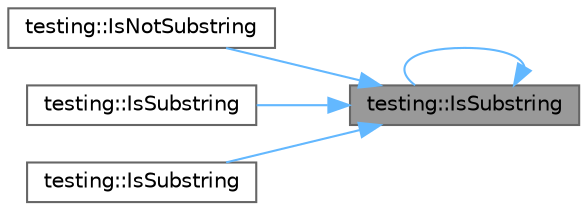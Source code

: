 digraph "testing::IsSubstring"
{
 // LATEX_PDF_SIZE
  bgcolor="transparent";
  edge [fontname=Helvetica,fontsize=10,labelfontname=Helvetica,labelfontsize=10];
  node [fontname=Helvetica,fontsize=10,shape=box,height=0.2,width=0.4];
  rankdir="RL";
  Node1 [id="Node000001",label="testing::IsSubstring",height=0.2,width=0.4,color="gray40", fillcolor="grey60", style="filled", fontcolor="black",tooltip=" "];
  Node1 -> Node2 [id="edge1_Node000001_Node000002",dir="back",color="steelblue1",style="solid",tooltip=" "];
  Node2 [id="Node000002",label="testing::IsNotSubstring",height=0.2,width=0.4,color="grey40", fillcolor="white", style="filled",URL="$namespacetesting.html#a645d822e47dc64b9923e78c880807f12",tooltip=" "];
  Node1 -> Node3 [id="edge2_Node000001_Node000003",dir="back",color="steelblue1",style="solid",tooltip=" "];
  Node3 [id="Node000003",label="testing::IsSubstring",height=0.2,width=0.4,color="grey40", fillcolor="white", style="filled",URL="$namespacetesting.html#a32718fab95b2833ab5ffc9cfc9f5c8b0",tooltip=" "];
  Node1 -> Node1 [id="edge3_Node000001_Node000001",dir="back",color="steelblue1",style="solid",tooltip=" "];
  Node1 -> Node4 [id="edge4_Node000001_Node000004",dir="back",color="steelblue1",style="solid",tooltip=" "];
  Node4 [id="Node000004",label="testing::IsSubstring",height=0.2,width=0.4,color="grey40", fillcolor="white", style="filled",URL="$namespacetesting.html#a08ce65847491b27a38cbac3ac15e3035",tooltip=" "];
}
